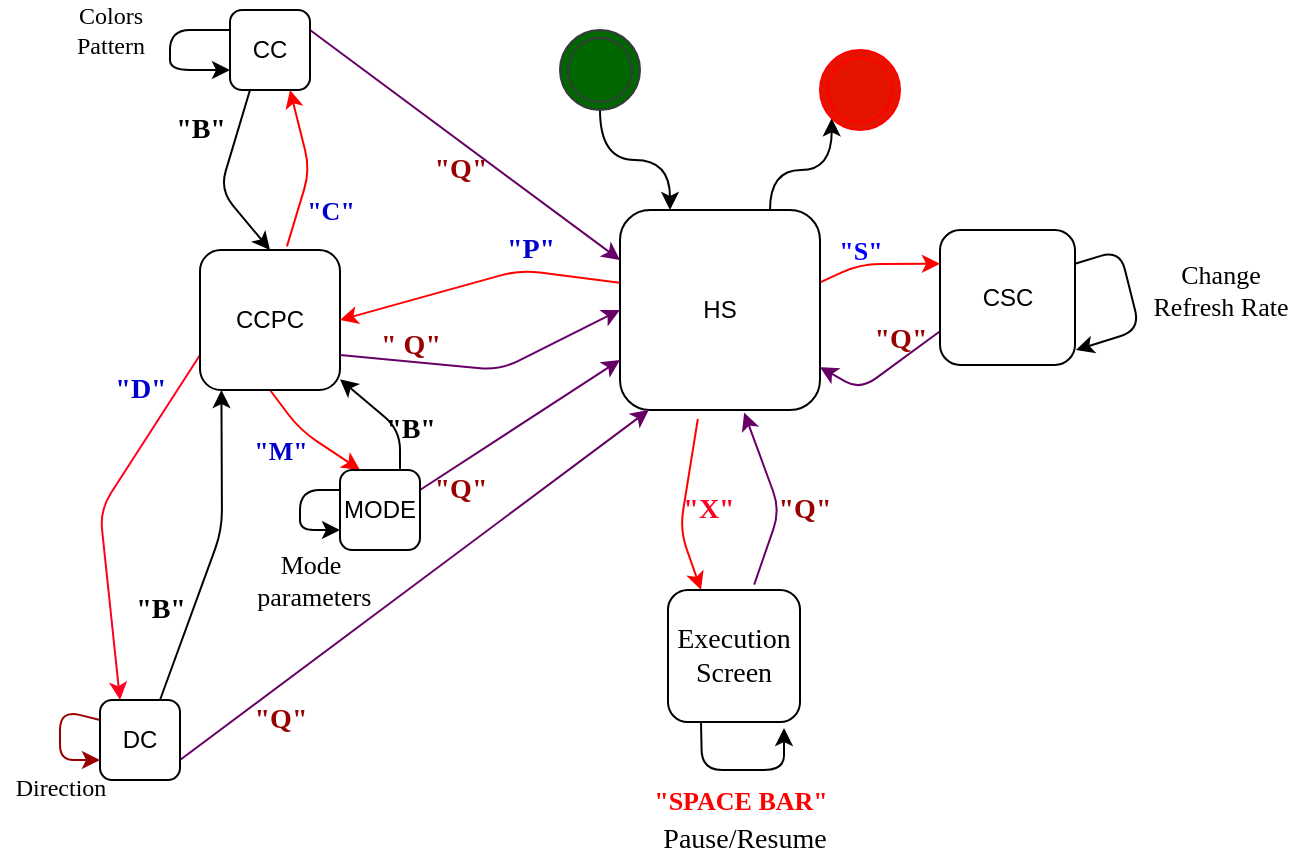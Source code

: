 <mxfile version="14.1.6" type="github" pages="4">
  <diagram id="KMENqYFub2aKkqoj55aV" name="Page-1">
    <mxGraphModel dx="1248" dy="717" grid="1" gridSize="10" guides="1" tooltips="1" connect="1" arrows="1" fold="1" page="1" pageScale="1" pageWidth="827" pageHeight="1169" math="0" shadow="0">
      <root>
        <mxCell id="0" />
        <mxCell id="1" parent="0" />
        <mxCell id="udsd9_pY-eEv8tuGQc4j-26" style="edgeStyle=none;rounded=1;orthogonalLoop=1;jettySize=auto;html=1;entryX=0;entryY=0.25;entryDx=0;entryDy=0;strokeColor=#FF0000;" parent="1" target="udsd9_pY-eEv8tuGQc4j-3" edge="1">
          <mxGeometry relative="1" as="geometry">
            <mxPoint x="460" y="320" as="sourcePoint" />
            <Array as="points">
              <mxPoint x="510" y="297" />
            </Array>
          </mxGeometry>
        </mxCell>
        <mxCell id="udsd9_pY-eEv8tuGQc4j-34" style="edgeStyle=none;rounded=1;orthogonalLoop=1;jettySize=auto;html=1;entryX=0.25;entryY=0;entryDx=0;entryDy=0;fillColor=#e51400;exitX=0.389;exitY=1.045;exitDx=0;exitDy=0;exitPerimeter=0;strokeColor=#FF0000;" parent="1" target="udsd9_pY-eEv8tuGQc4j-5" edge="1" source="udsd9_pY-eEv8tuGQc4j-2">
          <mxGeometry relative="1" as="geometry">
            <mxPoint x="413" y="371" as="sourcePoint" />
            <Array as="points">
              <mxPoint x="420" y="430" />
            </Array>
          </mxGeometry>
        </mxCell>
        <mxCell id="udsd9_pY-eEv8tuGQc4j-35" style="edgeStyle=none;rounded=1;orthogonalLoop=1;jettySize=auto;html=1;exitX=0.653;exitY=-0.041;exitDx=0;exitDy=0;entryX=0.621;entryY=1.013;entryDx=0;entryDy=0;entryPerimeter=0;fillColor=#e51400;exitPerimeter=0;strokeColor=#660066;" parent="1" source="udsd9_pY-eEv8tuGQc4j-5" target="udsd9_pY-eEv8tuGQc4j-2" edge="1">
          <mxGeometry relative="1" as="geometry">
            <Array as="points">
              <mxPoint x="470" y="420" />
            </Array>
          </mxGeometry>
        </mxCell>
        <mxCell id="udsd9_pY-eEv8tuGQc4j-2" value="HS" style="whiteSpace=wrap;html=1;aspect=fixed;rounded=1;" parent="1" vertex="1">
          <mxGeometry x="390" y="270" width="100" height="100" as="geometry" />
        </mxCell>
        <mxCell id="udsd9_pY-eEv8tuGQc4j-27" style="edgeStyle=none;rounded=1;orthogonalLoop=1;jettySize=auto;html=1;exitX=0;exitY=0.75;exitDx=0;exitDy=0;strokeColor=#660066;" parent="1" source="udsd9_pY-eEv8tuGQc4j-3" target="udsd9_pY-eEv8tuGQc4j-2" edge="1">
          <mxGeometry relative="1" as="geometry">
            <Array as="points">
              <mxPoint x="510" y="360" />
            </Array>
          </mxGeometry>
        </mxCell>
        <mxCell id="jzjaGbgt3XxLTUYfQYjC-26" style="edgeStyle=none;rounded=1;orthogonalLoop=1;jettySize=auto;html=1;strokeColor=#000000;exitX=1;exitY=0.25;exitDx=0;exitDy=0;" edge="1" parent="1" source="udsd9_pY-eEv8tuGQc4j-3">
          <mxGeometry relative="1" as="geometry">
            <mxPoint x="618" y="340" as="targetPoint" />
            <mxPoint x="610" y="280" as="sourcePoint" />
            <Array as="points">
              <mxPoint x="640" y="290" />
              <mxPoint x="650" y="330" />
            </Array>
          </mxGeometry>
        </mxCell>
        <mxCell id="udsd9_pY-eEv8tuGQc4j-3" value="CSC" style="whiteSpace=wrap;html=1;aspect=fixed;rounded=1;" parent="1" vertex="1">
          <mxGeometry x="550" y="280" width="67.5" height="67.5" as="geometry" />
        </mxCell>
        <mxCell id="udsd9_pY-eEv8tuGQc4j-16" style="edgeStyle=none;rounded=1;orthogonalLoop=1;jettySize=auto;html=1;entryX=0.75;entryY=1;entryDx=0;entryDy=0;strokeColor=#FF0000;exitX=0.621;exitY=-0.026;exitDx=0;exitDy=0;exitPerimeter=0;" parent="1" source="udsd9_pY-eEv8tuGQc4j-4" target="udsd9_pY-eEv8tuGQc4j-6" edge="1">
          <mxGeometry relative="1" as="geometry">
            <Array as="points">
              <mxPoint x="235" y="250" />
            </Array>
            <mxPoint x="225" y="280" as="sourcePoint" />
          </mxGeometry>
        </mxCell>
        <mxCell id="udsd9_pY-eEv8tuGQc4j-20" style="edgeStyle=none;rounded=1;orthogonalLoop=1;jettySize=auto;html=1;exitX=0.5;exitY=1;exitDx=0;exitDy=0;entryX=0.25;entryY=0;entryDx=0;entryDy=0;strokeColor=#FF0000;" parent="1" source="udsd9_pY-eEv8tuGQc4j-4" target="udsd9_pY-eEv8tuGQc4j-7" edge="1">
          <mxGeometry relative="1" as="geometry">
            <Array as="points">
              <mxPoint x="230" y="380" />
            </Array>
          </mxGeometry>
        </mxCell>
        <mxCell id="jzjaGbgt3XxLTUYfQYjC-6" style="rounded=1;orthogonalLoop=1;jettySize=auto;html=1;exitX=0;exitY=0.75;exitDx=0;exitDy=0;entryX=0.25;entryY=0;entryDx=0;entryDy=0;strokeColor=#FF0022;" edge="1" parent="1" source="udsd9_pY-eEv8tuGQc4j-4" target="9V0BY9GNrlOSa9ccWIrF-1">
          <mxGeometry relative="1" as="geometry">
            <Array as="points">
              <mxPoint x="130" y="420" />
            </Array>
          </mxGeometry>
        </mxCell>
        <mxCell id="udsd9_pY-eEv8tuGQc4j-4" value="CCPC" style="whiteSpace=wrap;html=1;aspect=fixed;rounded=1;" parent="1" vertex="1">
          <mxGeometry x="180" y="290" width="70" height="70" as="geometry" />
        </mxCell>
        <mxCell id="jzjaGbgt3XxLTUYfQYjC-27" style="edgeStyle=none;rounded=1;orthogonalLoop=1;jettySize=auto;html=1;exitX=0.25;exitY=1;exitDx=0;exitDy=0;strokeColor=#000000;" edge="1" parent="1" source="udsd9_pY-eEv8tuGQc4j-5">
          <mxGeometry relative="1" as="geometry">
            <mxPoint x="472" y="529" as="targetPoint" />
            <Array as="points">
              <mxPoint x="431" y="550" />
              <mxPoint x="472" y="550" />
            </Array>
          </mxGeometry>
        </mxCell>
        <mxCell id="udsd9_pY-eEv8tuGQc4j-5" value="&lt;font face=&quot;Times New Roman&quot; style=&quot;font-size: 14px&quot;&gt;Execution Screen&lt;/font&gt;" style="whiteSpace=wrap;html=1;aspect=fixed;rounded=1;" parent="1" vertex="1">
          <mxGeometry x="414" y="460" width="66" height="66" as="geometry" />
        </mxCell>
        <mxCell id="udsd9_pY-eEv8tuGQc4j-17" style="edgeStyle=none;rounded=1;orthogonalLoop=1;jettySize=auto;html=1;exitX=0.25;exitY=1;exitDx=0;exitDy=0;entryX=0.5;entryY=0;entryDx=0;entryDy=0;" parent="1" source="udsd9_pY-eEv8tuGQc4j-6" target="udsd9_pY-eEv8tuGQc4j-4" edge="1">
          <mxGeometry relative="1" as="geometry">
            <Array as="points">
              <mxPoint x="190" y="260" />
            </Array>
          </mxGeometry>
        </mxCell>
        <mxCell id="udsd9_pY-eEv8tuGQc4j-18" style="edgeStyle=none;rounded=1;orthogonalLoop=1;jettySize=auto;html=1;exitX=1;exitY=0.25;exitDx=0;exitDy=0;entryX=0;entryY=0.25;entryDx=0;entryDy=0;fillColor=#e51400;strokeColor=#660066;" parent="1" source="udsd9_pY-eEv8tuGQc4j-6" target="udsd9_pY-eEv8tuGQc4j-2" edge="1">
          <mxGeometry relative="1" as="geometry" />
        </mxCell>
        <mxCell id="udsd9_pY-eEv8tuGQc4j-6" value="CC" style="whiteSpace=wrap;html=1;aspect=fixed;rounded=1;" parent="1" vertex="1">
          <mxGeometry x="195" y="170" width="40" height="40" as="geometry" />
        </mxCell>
        <mxCell id="udsd9_pY-eEv8tuGQc4j-21" style="edgeStyle=none;rounded=1;orthogonalLoop=1;jettySize=auto;html=1;exitX=0.75;exitY=0;exitDx=0;exitDy=0;" parent="1" source="udsd9_pY-eEv8tuGQc4j-7" target="udsd9_pY-eEv8tuGQc4j-4" edge="1">
          <mxGeometry relative="1" as="geometry">
            <Array as="points">
              <mxPoint x="280" y="380" />
            </Array>
          </mxGeometry>
        </mxCell>
        <mxCell id="udsd9_pY-eEv8tuGQc4j-24" style="edgeStyle=none;rounded=1;orthogonalLoop=1;jettySize=auto;html=1;exitX=1;exitY=0.25;exitDx=0;exitDy=0;entryX=0;entryY=0.75;entryDx=0;entryDy=0;fillColor=#e51400;strokeColor=#660066;" parent="1" source="udsd9_pY-eEv8tuGQc4j-7" target="udsd9_pY-eEv8tuGQc4j-2" edge="1">
          <mxGeometry relative="1" as="geometry" />
        </mxCell>
        <mxCell id="udsd9_pY-eEv8tuGQc4j-38" style="edgeStyle=none;rounded=1;orthogonalLoop=1;jettySize=auto;html=1;exitX=0;exitY=0.25;exitDx=0;exitDy=0;entryX=0;entryY=0.75;entryDx=0;entryDy=0;" parent="1" source="udsd9_pY-eEv8tuGQc4j-7" target="udsd9_pY-eEv8tuGQc4j-7" edge="1">
          <mxGeometry relative="1" as="geometry">
            <mxPoint x="130" y="460" as="targetPoint" />
            <Array as="points">
              <mxPoint x="230" y="410" />
              <mxPoint x="230" y="430" />
            </Array>
          </mxGeometry>
        </mxCell>
        <mxCell id="udsd9_pY-eEv8tuGQc4j-7" value="MODE" style="whiteSpace=wrap;html=1;aspect=fixed;rounded=1;" parent="1" vertex="1">
          <mxGeometry x="250" y="400" width="40" height="40" as="geometry" />
        </mxCell>
        <mxCell id="udsd9_pY-eEv8tuGQc4j-13" value="" style="endArrow=classic;html=1;exitX=-0.002;exitY=0.364;exitDx=0;exitDy=0;entryX=1;entryY=0.5;entryDx=0;entryDy=0;exitPerimeter=0;strokeColor=#FF0000;" parent="1" source="udsd9_pY-eEv8tuGQc4j-2" target="udsd9_pY-eEv8tuGQc4j-4" edge="1">
          <mxGeometry width="50" height="50" relative="1" as="geometry">
            <mxPoint x="440" y="340" as="sourcePoint" />
            <mxPoint x="390" y="390" as="targetPoint" />
            <Array as="points">
              <mxPoint x="340" y="300" />
            </Array>
          </mxGeometry>
        </mxCell>
        <mxCell id="udsd9_pY-eEv8tuGQc4j-14" style="rounded=1;orthogonalLoop=1;jettySize=auto;html=1;elbow=vertical;exitX=1;exitY=0.75;exitDx=0;exitDy=0;strokeColor=#660066;entryX=0;entryY=0.5;entryDx=0;entryDy=0;" parent="1" source="udsd9_pY-eEv8tuGQc4j-4" edge="1" target="udsd9_pY-eEv8tuGQc4j-2">
          <mxGeometry relative="1" as="geometry">
            <mxPoint x="280" y="335" as="sourcePoint" />
            <mxPoint x="388" y="340" as="targetPoint" />
            <Array as="points">
              <mxPoint x="330" y="350" />
            </Array>
          </mxGeometry>
        </mxCell>
        <mxCell id="udsd9_pY-eEv8tuGQc4j-39" style="edgeStyle=none;rounded=1;orthogonalLoop=1;jettySize=auto;html=1;exitX=0;exitY=0.25;exitDx=0;exitDy=0;entryX=0;entryY=0.75;entryDx=0;entryDy=0;" parent="1" edge="1">
          <mxGeometry relative="1" as="geometry">
            <mxPoint x="195" y="200" as="targetPoint" />
            <mxPoint x="195" y="180" as="sourcePoint" />
            <Array as="points">
              <mxPoint x="165" y="180" />
              <mxPoint x="165" y="200" />
            </Array>
          </mxGeometry>
        </mxCell>
        <mxCell id="udsd9_pY-eEv8tuGQc4j-45" value="&lt;font color=&quot;#ff0022&quot; face=&quot;Times New Roman&quot; size=&quot;1&quot;&gt;&lt;b style=&quot;font-size: 14px&quot;&gt;&quot;X&quot;&lt;/b&gt;&lt;/font&gt;" style="text;html=1;align=center;verticalAlign=middle;resizable=0;points=[];autosize=1;" parent="1" vertex="1">
          <mxGeometry x="414" y="410" width="40" height="20" as="geometry" />
        </mxCell>
        <mxCell id="udsd9_pY-eEv8tuGQc4j-46" value="&lt;font face=&quot;Times New Roman&quot; size=&quot;1&quot; color=&quot;#990000&quot;&gt;&lt;b style=&quot;font-size: 14px&quot;&gt;&quot;Q&quot;&lt;/b&gt;&lt;/font&gt;" style="text;html=1;align=center;verticalAlign=middle;resizable=0;points=[];autosize=1;" parent="1" vertex="1">
          <mxGeometry x="461.75" y="410" width="40" height="20" as="geometry" />
        </mxCell>
        <mxCell id="udsd9_pY-eEv8tuGQc4j-47" value="&lt;font face=&quot;Times New Roman&quot; style=&quot;font-size: 13px&quot; color=&quot;#ff0000&quot;&gt;&lt;b&gt;&quot;SPACE BAR&quot;&lt;/b&gt;&lt;/font&gt;" style="text;html=1;align=center;verticalAlign=middle;resizable=0;points=[];autosize=1;" parent="1" vertex="1">
          <mxGeometry x="400" y="555" width="100" height="20" as="geometry" />
        </mxCell>
        <mxCell id="udsd9_pY-eEv8tuGQc4j-48" value="&lt;font face=&quot;Times New Roman&quot; size=&quot;1&quot;&gt;&lt;b style=&quot;font-size: 14px&quot;&gt;&quot;B&quot;&lt;/b&gt;&lt;/font&gt;" style="text;html=1;align=center;verticalAlign=middle;resizable=0;points=[];autosize=1;" parent="1" vertex="1">
          <mxGeometry x="160" y="220" width="40" height="20" as="geometry" />
        </mxCell>
        <mxCell id="udsd9_pY-eEv8tuGQc4j-49" value="&lt;font face=&quot;Times New Roman&quot; size=&quot;1&quot;&gt;&lt;b style=&quot;font-size: 14px&quot;&gt;&quot;B&quot;&lt;/b&gt;&lt;/font&gt;" style="text;html=1;align=center;verticalAlign=middle;resizable=0;points=[];autosize=1;" parent="1" vertex="1">
          <mxGeometry x="265" y="370" width="40" height="20" as="geometry" />
        </mxCell>
        <mxCell id="udsd9_pY-eEv8tuGQc4j-53" value="&lt;font face=&quot;Times New Roman&quot; size=&quot;1&quot; color=&quot;#0000cc&quot;&gt;&lt;b style=&quot;font-size: 14px&quot;&gt;&quot;P&quot;&lt;/b&gt;&lt;/font&gt;" style="text;html=1;align=center;verticalAlign=middle;resizable=0;points=[];autosize=1;" parent="1" vertex="1">
          <mxGeometry x="325" y="280" width="40" height="20" as="geometry" />
        </mxCell>
        <mxCell id="udsd9_pY-eEv8tuGQc4j-54" value="&lt;font face=&quot;Times New Roman&quot; size=&quot;1&quot; color=&quot;#990000&quot;&gt;&lt;b style=&quot;font-size: 14px&quot;&gt;&quot; Q&quot;&lt;/b&gt;&lt;/font&gt;" style="text;html=1;align=center;verticalAlign=middle;resizable=0;points=[];autosize=1;" parent="1" vertex="1">
          <mxGeometry x="260" y="327.5" width="50" height="20" as="geometry" />
        </mxCell>
        <mxCell id="udsd9_pY-eEv8tuGQc4j-55" value="&lt;font style=&quot;font-size: 14px&quot; face=&quot;Times New Roman&quot; color=&quot;#990000&quot;&gt;&lt;b&gt;&quot;Q&quot;&lt;/b&gt;&lt;/font&gt;" style="text;html=1;align=center;verticalAlign=middle;resizable=0;points=[];autosize=1;" parent="1" vertex="1">
          <mxGeometry x="290" y="240" width="40" height="20" as="geometry" />
        </mxCell>
        <mxCell id="udsd9_pY-eEv8tuGQc4j-57" value="&lt;font style=&quot;font-size: 14px&quot; face=&quot;Times New Roman&quot; color=&quot;#990000&quot;&gt;&lt;b&gt;&quot;Q&quot;&lt;/b&gt;&lt;/font&gt;" style="text;html=1;align=center;verticalAlign=middle;resizable=0;points=[];autosize=1;" parent="1" vertex="1">
          <mxGeometry x="290" y="400" width="40" height="20" as="geometry" />
        </mxCell>
        <mxCell id="udsd9_pY-eEv8tuGQc4j-61" value="&lt;font face=&quot;Times New Roman&quot; style=&quot;font-size: 13px&quot;&gt;Change &lt;br&gt;Refresh Rate&lt;/font&gt;" style="text;html=1;align=center;verticalAlign=middle;resizable=0;points=[];autosize=1;" parent="1" vertex="1">
          <mxGeometry x="650" y="295" width="80" height="30" as="geometry" />
        </mxCell>
        <mxCell id="udsd9_pY-eEv8tuGQc4j-63" value="&lt;font face=&quot;Times New Roman&quot;&gt;Colors&lt;br&gt;Pattern&lt;br&gt;&lt;/font&gt;" style="text;html=1;align=center;verticalAlign=middle;resizable=0;points=[];autosize=1;" parent="1" vertex="1">
          <mxGeometry x="110" y="165" width="50" height="30" as="geometry" />
        </mxCell>
        <mxCell id="udsd9_pY-eEv8tuGQc4j-64" value="&lt;font style=&quot;font-size: 13px&quot; face=&quot;Times New Roman&quot;&gt;Mode&lt;br&gt;&amp;nbsp;parameters&lt;/font&gt;" style="text;html=1;align=center;verticalAlign=middle;resizable=0;points=[];autosize=1;" parent="1" vertex="1">
          <mxGeometry x="195" y="440" width="80" height="30" as="geometry" />
        </mxCell>
        <mxCell id="udsd9_pY-eEv8tuGQc4j-68" style="edgeStyle=orthogonalEdgeStyle;rounded=1;orthogonalLoop=1;jettySize=auto;html=1;exitX=0.5;exitY=1;exitDx=0;exitDy=0;entryX=0.25;entryY=0;entryDx=0;entryDy=0;strokeColor=#000000;curved=1;" parent="1" source="udsd9_pY-eEv8tuGQc4j-66" target="udsd9_pY-eEv8tuGQc4j-2" edge="1">
          <mxGeometry relative="1" as="geometry" />
        </mxCell>
        <mxCell id="udsd9_pY-eEv8tuGQc4j-66" value="" style="ellipse;shape=doubleEllipse;whiteSpace=wrap;html=1;aspect=fixed;rounded=1;strokeColor=#36393d;fillColor=#006600;" parent="1" vertex="1">
          <mxGeometry x="360" y="180" width="40" height="40" as="geometry" />
        </mxCell>
        <mxCell id="udsd9_pY-eEv8tuGQc4j-69" style="edgeStyle=orthogonalEdgeStyle;curved=1;rounded=1;orthogonalLoop=1;jettySize=auto;html=1;exitX=0.75;exitY=0;exitDx=0;exitDy=0;entryX=0;entryY=1;entryDx=0;entryDy=0;strokeColor=#000000;" parent="1" source="udsd9_pY-eEv8tuGQc4j-2" target="udsd9_pY-eEv8tuGQc4j-67" edge="1">
          <mxGeometry relative="1" as="geometry" />
        </mxCell>
        <mxCell id="udsd9_pY-eEv8tuGQc4j-67" value="" style="ellipse;shape=doubleEllipse;whiteSpace=wrap;html=1;aspect=fixed;rounded=1;fillColor=#e51400;fontColor=#ffffff;strokeColor=#FF0000;" parent="1" vertex="1">
          <mxGeometry x="490" y="190" width="40" height="40" as="geometry" />
        </mxCell>
        <mxCell id="udsd9_pY-eEv8tuGQc4j-70" value="&lt;b&gt;&lt;font face=&quot;Times New Roman&quot; style=&quot;font-size: 13px&quot; color=&quot;#0000ff&quot;&gt;&quot;S&quot;&lt;/font&gt;&lt;/b&gt;" style="text;html=1;align=center;verticalAlign=middle;resizable=0;points=[];autosize=1;" parent="1" vertex="1">
          <mxGeometry x="490" y="280" width="40" height="20" as="geometry" />
        </mxCell>
        <mxCell id="udsd9_pY-eEv8tuGQc4j-71" value="&lt;font face=&quot;Times New Roman&quot; size=&quot;1&quot; color=&quot;#990000&quot;&gt;&lt;b style=&quot;font-size: 14px&quot;&gt;&quot;Q&quot;&lt;/b&gt;&lt;/font&gt;" style="text;html=1;align=center;verticalAlign=middle;resizable=0;points=[];autosize=1;" parent="1" vertex="1">
          <mxGeometry x="510" y="325" width="40" height="20" as="geometry" />
        </mxCell>
        <mxCell id="udsd9_pY-eEv8tuGQc4j-76" value="&lt;b&gt;&lt;font face=&quot;Times New Roman&quot; style=&quot;font-size: 13px&quot; color=&quot;#0000cc&quot;&gt;&quot;C&quot;&lt;/font&gt;&lt;/b&gt;" style="text;html=1;align=center;verticalAlign=middle;resizable=0;points=[];autosize=1;" parent="1" vertex="1">
          <mxGeometry x="225" y="260" width="40" height="20" as="geometry" />
        </mxCell>
        <mxCell id="udsd9_pY-eEv8tuGQc4j-77" value="&lt;b&gt;&lt;font face=&quot;Times New Roman&quot; style=&quot;font-size: 13px&quot; color=&quot;#0000cc&quot;&gt;&quot;M&quot;&lt;/font&gt;&lt;/b&gt;" style="text;html=1;align=center;verticalAlign=middle;resizable=0;points=[];autosize=1;" parent="1" vertex="1">
          <mxGeometry x="200" y="380" width="40" height="20" as="geometry" />
        </mxCell>
        <mxCell id="jzjaGbgt3XxLTUYfQYjC-18" style="edgeStyle=none;rounded=1;orthogonalLoop=1;jettySize=auto;html=1;strokeColor=#000000;" edge="1" parent="1" source="udsd9_pY-eEv8tuGQc4j-79" target="udsd9_pY-eEv8tuGQc4j-47">
          <mxGeometry relative="1" as="geometry" />
        </mxCell>
        <mxCell id="udsd9_pY-eEv8tuGQc4j-79" value="&lt;font face=&quot;Times New Roman&quot; style=&quot;font-size: 14px&quot;&gt;Pause/Resume&lt;/font&gt;" style="text;html=1;align=center;verticalAlign=middle;resizable=0;points=[];autosize=1;" parent="1" vertex="1">
          <mxGeometry x="401.75" y="575" width="100" height="20" as="geometry" />
        </mxCell>
        <mxCell id="jzjaGbgt3XxLTUYfQYjC-7" style="edgeStyle=none;rounded=1;orthogonalLoop=1;jettySize=auto;html=1;exitX=0.75;exitY=0;exitDx=0;exitDy=0;entryX=0.153;entryY=1;entryDx=0;entryDy=0;entryPerimeter=0;" edge="1" parent="1" source="9V0BY9GNrlOSa9ccWIrF-1" target="udsd9_pY-eEv8tuGQc4j-4">
          <mxGeometry relative="1" as="geometry">
            <Array as="points">
              <mxPoint x="191" y="430" />
            </Array>
          </mxGeometry>
        </mxCell>
        <mxCell id="jzjaGbgt3XxLTUYfQYjC-9" style="edgeStyle=none;rounded=1;orthogonalLoop=1;jettySize=auto;html=1;exitX=0;exitY=0.25;exitDx=0;exitDy=0;strokeColor=#990000;entryX=0;entryY=0.75;entryDx=0;entryDy=0;" edge="1" parent="1" source="9V0BY9GNrlOSa9ccWIrF-1" target="9V0BY9GNrlOSa9ccWIrF-1">
          <mxGeometry relative="1" as="geometry">
            <mxPoint x="30" y="360" as="targetPoint" />
            <Array as="points">
              <mxPoint x="110" y="520" />
              <mxPoint x="110" y="545" />
            </Array>
          </mxGeometry>
        </mxCell>
        <mxCell id="jzjaGbgt3XxLTUYfQYjC-22" style="edgeStyle=none;rounded=1;orthogonalLoop=1;jettySize=auto;html=1;exitX=1;exitY=0.75;exitDx=0;exitDy=0;entryX=0.144;entryY=1;entryDx=0;entryDy=0;entryPerimeter=0;strokeColor=#660066;" edge="1" parent="1" source="9V0BY9GNrlOSa9ccWIrF-1" target="udsd9_pY-eEv8tuGQc4j-2">
          <mxGeometry relative="1" as="geometry" />
        </mxCell>
        <mxCell id="9V0BY9GNrlOSa9ccWIrF-1" value="DC" style="whiteSpace=wrap;html=1;aspect=fixed;rounded=1;" vertex="1" parent="1">
          <mxGeometry x="130" y="515" width="40" height="40" as="geometry" />
        </mxCell>
        <mxCell id="jzjaGbgt3XxLTUYfQYjC-12" value="&lt;font face=&quot;Times New Roman&quot; size=&quot;1&quot; color=&quot;#0000cc&quot;&gt;&lt;b style=&quot;font-size: 14px&quot;&gt;&quot;D&quot;&lt;/b&gt;&lt;/font&gt;" style="text;html=1;align=center;verticalAlign=middle;resizable=0;points=[];autosize=1;" vertex="1" parent="1">
          <mxGeometry x="130" y="350" width="40" height="20" as="geometry" />
        </mxCell>
        <mxCell id="jzjaGbgt3XxLTUYfQYjC-14" value="&lt;font face=&quot;Times New Roman&quot; size=&quot;1&quot;&gt;&lt;b style=&quot;font-size: 14px&quot;&gt;&quot;B&quot;&lt;/b&gt;&lt;/font&gt;" style="text;html=1;align=center;verticalAlign=middle;resizable=0;points=[];autosize=1;" vertex="1" parent="1">
          <mxGeometry x="140" y="460" width="40" height="20" as="geometry" />
        </mxCell>
        <mxCell id="jzjaGbgt3XxLTUYfQYjC-16" value="&lt;font face=&quot;Times New Roman&quot;&gt;Direction&lt;/font&gt;" style="text;html=1;align=center;verticalAlign=middle;resizable=0;points=[];autosize=1;" vertex="1" parent="1">
          <mxGeometry x="80" y="549" width="60" height="20" as="geometry" />
        </mxCell>
        <mxCell id="jzjaGbgt3XxLTUYfQYjC-24" value="&lt;font style=&quot;font-size: 14px&quot; face=&quot;Times New Roman&quot; color=&quot;#990000&quot;&gt;&lt;b&gt;&quot;Q&quot;&lt;/b&gt;&lt;/font&gt;" style="text;html=1;align=center;verticalAlign=middle;resizable=0;points=[];autosize=1;" vertex="1" parent="1">
          <mxGeometry x="200" y="515" width="40" height="20" as="geometry" />
        </mxCell>
      </root>
    </mxGraphModel>
  </diagram>
  <diagram id="WGxKFKc59wXXaIES8T1c" name="Page-2">
    <mxGraphModel dx="1248" dy="717" grid="1" gridSize="10" guides="1" tooltips="1" connect="1" arrows="1" fold="1" page="1" pageScale="1" pageWidth="827" pageHeight="1169" math="0" shadow="0">
      <root>
        <mxCell id="8pjRHUa_SHSxxoDWagVZ-0" />
        <mxCell id="8pjRHUa_SHSxxoDWagVZ-1" parent="8pjRHUa_SHSxxoDWagVZ-0" />
        <mxCell id="8pjRHUa_SHSxxoDWagVZ-4" style="edgeStyle=orthogonalEdgeStyle;curved=1;rounded=1;orthogonalLoop=1;jettySize=auto;html=1;exitX=0.5;exitY=1;exitDx=0;exitDy=0;strokeColor=#000000;" parent="8pjRHUa_SHSxxoDWagVZ-1" source="8pjRHUa_SHSxxoDWagVZ-2" target="8pjRHUa_SHSxxoDWagVZ-3" edge="1">
          <mxGeometry relative="1" as="geometry" />
        </mxCell>
        <mxCell id="8pjRHUa_SHSxxoDWagVZ-2" value="&lt;b&gt;&lt;font face=&quot;Times New Roman&quot; style=&quot;font-size: 14px&quot;&gt;START&lt;/font&gt;&lt;/b&gt;" style="ellipse;whiteSpace=wrap;html=1;rounded=1;" parent="8pjRHUa_SHSxxoDWagVZ-1" vertex="1">
          <mxGeometry x="320" y="80" width="120" height="50" as="geometry" />
        </mxCell>
        <mxCell id="8pjRHUa_SHSxxoDWagVZ-6" style="edgeStyle=orthogonalEdgeStyle;curved=1;rounded=1;orthogonalLoop=1;jettySize=auto;html=1;exitX=0.5;exitY=1;exitDx=0;exitDy=0;entryX=0.5;entryY=0;entryDx=0;entryDy=0;strokeColor=#000000;" parent="8pjRHUa_SHSxxoDWagVZ-1" source="8pjRHUa_SHSxxoDWagVZ-3" target="8pjRHUa_SHSxxoDWagVZ-5" edge="1">
          <mxGeometry relative="1" as="geometry" />
        </mxCell>
        <mxCell id="8pjRHUa_SHSxxoDWagVZ-3" value="&lt;font face=&quot;Times New Roman&quot; style=&quot;font-size: 14px&quot;&gt;CHECK MASTER/SLAVE CONFIGURATION JUMPER&lt;/font&gt;" style="rounded=1;whiteSpace=wrap;html=1;" parent="8pjRHUa_SHSxxoDWagVZ-1" vertex="1">
          <mxGeometry x="320" y="170" width="120" height="70" as="geometry" />
        </mxCell>
        <mxCell id="8pjRHUa_SHSxxoDWagVZ-9" style="edgeStyle=orthogonalEdgeStyle;curved=1;rounded=1;orthogonalLoop=1;jettySize=auto;html=1;exitX=0.5;exitY=1;exitDx=0;exitDy=0;strokeColor=#000000;" parent="8pjRHUa_SHSxxoDWagVZ-1" source="8pjRHUa_SHSxxoDWagVZ-5" target="8pjRHUa_SHSxxoDWagVZ-7" edge="1">
          <mxGeometry relative="1" as="geometry" />
        </mxCell>
        <mxCell id="8pjRHUa_SHSxxoDWagVZ-10" style="edgeStyle=orthogonalEdgeStyle;rounded=1;orthogonalLoop=1;jettySize=auto;html=1;exitX=1;exitY=0.5;exitDx=0;exitDy=0;entryX=0.589;entryY=0.03;entryDx=0;entryDy=0;entryPerimeter=0;strokeColor=#000000;" parent="8pjRHUa_SHSxxoDWagVZ-1" source="8pjRHUa_SHSxxoDWagVZ-5" target="8pjRHUa_SHSxxoDWagVZ-8" edge="1">
          <mxGeometry relative="1" as="geometry" />
        </mxCell>
        <mxCell id="8pjRHUa_SHSxxoDWagVZ-5" value="IF JUMPER CONFIGURED" style="rhombus;whiteSpace=wrap;html=1;rounded=0;" parent="8pjRHUa_SHSxxoDWagVZ-1" vertex="1">
          <mxGeometry x="325" y="270" width="110" height="100" as="geometry" />
        </mxCell>
        <mxCell id="8pjRHUa_SHSxxoDWagVZ-7" value="START AS SLAVE" style="rounded=1;whiteSpace=wrap;html=1;" parent="8pjRHUa_SHSxxoDWagVZ-1" vertex="1">
          <mxGeometry x="320" y="420" width="120" height="60" as="geometry" />
        </mxCell>
        <mxCell id="8pjRHUa_SHSxxoDWagVZ-8" value="START AS MASTER" style="rounded=1;whiteSpace=wrap;html=1;" parent="8pjRHUa_SHSxxoDWagVZ-1" vertex="1">
          <mxGeometry x="520" y="420" width="120" height="60" as="geometry" />
        </mxCell>
      </root>
    </mxGraphModel>
  </diagram>
  <diagram id="YCOpnGT8ZExyeJ_AMXMT" name="Page-3">
    <mxGraphModel dx="1248" dy="717" grid="1" gridSize="10" guides="1" tooltips="1" connect="1" arrows="1" fold="1" page="1" pageScale="1" pageWidth="827" pageHeight="1169" math="0" shadow="0">
      <root>
        <mxCell id="RTwTuETlYh8GGEDQ_mnh-0" />
        <mxCell id="RTwTuETlYh8GGEDQ_mnh-1" parent="RTwTuETlYh8GGEDQ_mnh-0" />
        <mxCell id="RTwTuETlYh8GGEDQ_mnh-4" style="edgeStyle=orthogonalEdgeStyle;rounded=1;orthogonalLoop=1;jettySize=auto;html=1;exitX=0.5;exitY=1;exitDx=0;exitDy=0;entryX=0.5;entryY=0;entryDx=0;entryDy=0;strokeColor=#000000;" parent="RTwTuETlYh8GGEDQ_mnh-1" source="RTwTuETlYh8GGEDQ_mnh-2" target="RTwTuETlYh8GGEDQ_mnh-3" edge="1">
          <mxGeometry relative="1" as="geometry" />
        </mxCell>
        <mxCell id="RTwTuETlYh8GGEDQ_mnh-2" value="&lt;b&gt;&lt;font face=&quot;Times New Roman&quot; style=&quot;font-size: 14px&quot;&gt;START&lt;/font&gt;&lt;/b&gt;&amp;nbsp;as MASTER" style="ellipse;whiteSpace=wrap;html=1;rounded=0;" parent="RTwTuETlYh8GGEDQ_mnh-1" vertex="1">
          <mxGeometry x="330" y="80" width="110" height="50" as="geometry" />
        </mxCell>
        <mxCell id="RTwTuETlYh8GGEDQ_mnh-6" style="edgeStyle=orthogonalEdgeStyle;rounded=1;orthogonalLoop=1;jettySize=auto;html=1;exitX=0.5;exitY=1;exitDx=0;exitDy=0;entryX=0.5;entryY=0;entryDx=0;entryDy=0;strokeColor=#000000;" parent="RTwTuETlYh8GGEDQ_mnh-1" source="RTwTuETlYh8GGEDQ_mnh-3" target="RTwTuETlYh8GGEDQ_mnh-5" edge="1">
          <mxGeometry relative="1" as="geometry" />
        </mxCell>
        <mxCell id="RTwTuETlYh8GGEDQ_mnh-3" value="&lt;font face=&quot;Times New Roman&quot; size=&quot;1&quot;&gt;&lt;span style=&quot;font-size: 13px&quot;&gt;INITIALIZE RGB LED&lt;/span&gt;&lt;/font&gt;" style="rounded=1;whiteSpace=wrap;html=1;" parent="RTwTuETlYh8GGEDQ_mnh-1" vertex="1">
          <mxGeometry x="325" y="150" width="120" height="60" as="geometry" />
        </mxCell>
        <mxCell id="RTwTuETlYh8GGEDQ_mnh-8" style="edgeStyle=orthogonalEdgeStyle;rounded=1;orthogonalLoop=1;jettySize=auto;html=1;exitX=0.5;exitY=1;exitDx=0;exitDy=0;strokeColor=#000000;" parent="RTwTuETlYh8GGEDQ_mnh-1" source="RTwTuETlYh8GGEDQ_mnh-5" target="RTwTuETlYh8GGEDQ_mnh-7" edge="1">
          <mxGeometry relative="1" as="geometry" />
        </mxCell>
        <mxCell id="RTwTuETlYh8GGEDQ_mnh-5" value="&lt;font face=&quot;Times New Roman&quot; style=&quot;font-size: 12px&quot;&gt;CONFIGUARTION = DEFAULT CONFIGURATION&lt;/font&gt;" style="rounded=1;whiteSpace=wrap;html=1;" parent="RTwTuETlYh8GGEDQ_mnh-1" vertex="1">
          <mxGeometry x="325" y="230" width="120" height="60" as="geometry" />
        </mxCell>
        <mxCell id="RTwTuETlYh8GGEDQ_mnh-10" style="edgeStyle=orthogonalEdgeStyle;rounded=1;orthogonalLoop=1;jettySize=auto;html=1;exitX=0.5;exitY=1;exitDx=0;exitDy=0;strokeColor=#000000;" parent="RTwTuETlYh8GGEDQ_mnh-1" source="RTwTuETlYh8GGEDQ_mnh-7" target="RTwTuETlYh8GGEDQ_mnh-9" edge="1">
          <mxGeometry relative="1" as="geometry" />
        </mxCell>
        <mxCell id="RTwTuETlYh8GGEDQ_mnh-7" value="&lt;font face=&quot;Times New Roman&quot; style=&quot;font-size: 14px&quot;&gt;Send Configuration&lt;br&gt;&amp;nbsp;to slave&lt;/font&gt;" style="shape=step;perimeter=stepPerimeter;whiteSpace=wrap;html=1;fixedSize=1;rounded=0;" parent="RTwTuETlYh8GGEDQ_mnh-1" vertex="1">
          <mxGeometry x="305" y="310" width="160" height="50" as="geometry" />
        </mxCell>
        <mxCell id="RTwTuETlYh8GGEDQ_mnh-12" style="edgeStyle=orthogonalEdgeStyle;rounded=1;orthogonalLoop=1;jettySize=auto;html=1;exitX=0.5;exitY=1;exitDx=0;exitDy=0;entryX=0.5;entryY=0;entryDx=0;entryDy=0;strokeColor=#000000;" parent="RTwTuETlYh8GGEDQ_mnh-1" source="RTwTuETlYh8GGEDQ_mnh-9" target="RTwTuETlYh8GGEDQ_mnh-11" edge="1">
          <mxGeometry relative="1" as="geometry" />
        </mxCell>
        <mxCell id="RTwTuETlYh8GGEDQ_mnh-9" value="HOMESCREEN" style="rounded=1;whiteSpace=wrap;html=1;" parent="RTwTuETlYh8GGEDQ_mnh-1" vertex="1">
          <mxGeometry x="325" y="390" width="120" height="30" as="geometry" />
        </mxCell>
        <mxCell id="RTwTuETlYh8GGEDQ_mnh-14" style="edgeStyle=orthogonalEdgeStyle;rounded=1;orthogonalLoop=1;jettySize=auto;html=1;exitX=0.5;exitY=1;exitDx=0;exitDy=0;entryX=0.5;entryY=0;entryDx=0;entryDy=0;strokeColor=#000000;" parent="RTwTuETlYh8GGEDQ_mnh-1" source="RTwTuETlYh8GGEDQ_mnh-11" target="RTwTuETlYh8GGEDQ_mnh-13" edge="1">
          <mxGeometry relative="1" as="geometry" />
        </mxCell>
        <mxCell id="RTwTuETlYh8GGEDQ_mnh-24" style="edgeStyle=orthogonalEdgeStyle;rounded=1;orthogonalLoop=1;jettySize=auto;html=1;exitX=1;exitY=0.5;exitDx=0;exitDy=0;entryX=0.5;entryY=0;entryDx=0;entryDy=0;strokeColor=#000000;" parent="RTwTuETlYh8GGEDQ_mnh-1" source="RTwTuETlYh8GGEDQ_mnh-11" target="RTwTuETlYh8GGEDQ_mnh-23" edge="1">
          <mxGeometry relative="1" as="geometry" />
        </mxCell>
        <mxCell id="RTwTuETlYh8GGEDQ_mnh-11" value="&lt;font face=&quot;Times New Roman&quot; style=&quot;font-size: 14px&quot;&gt;Is Change configurations?&lt;/font&gt;" style="rhombus;whiteSpace=wrap;html=1;rounded=0;" parent="RTwTuETlYh8GGEDQ_mnh-1" vertex="1">
          <mxGeometry x="325" y="440" width="120" height="110" as="geometry" />
        </mxCell>
        <mxCell id="RTwTuETlYh8GGEDQ_mnh-20" style="edgeStyle=orthogonalEdgeStyle;rounded=1;orthogonalLoop=1;jettySize=auto;html=1;exitX=0.5;exitY=1;exitDx=0;exitDy=0;strokeColor=#000000;" parent="RTwTuETlYh8GGEDQ_mnh-1" source="RTwTuETlYh8GGEDQ_mnh-13" target="RTwTuETlYh8GGEDQ_mnh-17" edge="1">
          <mxGeometry relative="1" as="geometry" />
        </mxCell>
        <mxCell id="RTwTuETlYh8GGEDQ_mnh-13" value="&lt;font face=&quot;Times New Roman&quot; style=&quot;font-size: 14px&quot;&gt;Change Configuration interface on Console&lt;/font&gt;" style="rounded=1;whiteSpace=wrap;html=1;" parent="RTwTuETlYh8GGEDQ_mnh-1" vertex="1">
          <mxGeometry x="325" y="585" width="120" height="60" as="geometry" />
        </mxCell>
        <mxCell id="RTwTuETlYh8GGEDQ_mnh-22" style="edgeStyle=orthogonalEdgeStyle;rounded=1;orthogonalLoop=1;jettySize=auto;html=1;exitX=0.5;exitY=1;exitDx=0;exitDy=0;strokeColor=#000000;" parent="RTwTuETlYh8GGEDQ_mnh-1" source="RTwTuETlYh8GGEDQ_mnh-15" edge="1">
          <mxGeometry relative="1" as="geometry">
            <mxPoint x="385" y="380" as="targetPoint" />
            <Array as="points">
              <mxPoint x="385" y="830" />
              <mxPoint x="180" y="830" />
              <mxPoint x="180" y="380" />
              <mxPoint x="300" y="380" />
            </Array>
          </mxGeometry>
        </mxCell>
        <mxCell id="RTwTuETlYh8GGEDQ_mnh-15" value="&lt;font face=&quot;Times New Roman&quot; style=&quot;font-size: 14px&quot;&gt;Send NEW &lt;br&gt;Configuration&lt;br&gt;&amp;nbsp;to slave&lt;/font&gt;" style="shape=step;perimeter=stepPerimeter;whiteSpace=wrap;html=1;fixedSize=1;rounded=0;" parent="RTwTuETlYh8GGEDQ_mnh-1" vertex="1">
          <mxGeometry x="305" y="760" width="160" height="50" as="geometry" />
        </mxCell>
        <mxCell id="RTwTuETlYh8GGEDQ_mnh-21" style="edgeStyle=orthogonalEdgeStyle;rounded=1;orthogonalLoop=1;jettySize=auto;html=1;exitX=0.5;exitY=1;exitDx=0;exitDy=0;entryX=0.5;entryY=0;entryDx=0;entryDy=0;strokeColor=#000000;" parent="RTwTuETlYh8GGEDQ_mnh-1" source="RTwTuETlYh8GGEDQ_mnh-17" target="RTwTuETlYh8GGEDQ_mnh-15" edge="1">
          <mxGeometry relative="1" as="geometry" />
        </mxCell>
        <mxCell id="RTwTuETlYh8GGEDQ_mnh-17" value="&lt;font face=&quot;Times New Roman&quot; style=&quot;font-size: 12px&quot;&gt;CONFIGURATION = NEW CONFIGURATION&lt;/font&gt;" style="rounded=1;whiteSpace=wrap;html=1;" parent="RTwTuETlYh8GGEDQ_mnh-1" vertex="1">
          <mxGeometry x="325" y="670" width="120" height="60" as="geometry" />
        </mxCell>
        <mxCell id="RTwTuETlYh8GGEDQ_mnh-27" style="edgeStyle=orthogonalEdgeStyle;rounded=1;orthogonalLoop=1;jettySize=auto;html=1;exitX=0.5;exitY=1;exitDx=0;exitDy=0;strokeColor=#000000;" parent="RTwTuETlYh8GGEDQ_mnh-1" source="RTwTuETlYh8GGEDQ_mnh-23" target="RTwTuETlYh8GGEDQ_mnh-26" edge="1">
          <mxGeometry relative="1" as="geometry" />
        </mxCell>
        <mxCell id="FZhjGkcyBMDNRa77cKUm-0" style="edgeStyle=orthogonalEdgeStyle;rounded=1;orthogonalLoop=1;jettySize=auto;html=1;exitX=1;exitY=0.5;exitDx=0;exitDy=0;strokeColor=#000000;" parent="RTwTuETlYh8GGEDQ_mnh-1" source="RTwTuETlYh8GGEDQ_mnh-23" edge="1">
          <mxGeometry relative="1" as="geometry">
            <mxPoint x="380" y="380" as="targetPoint" />
            <Array as="points">
              <mxPoint x="690" y="560" />
              <mxPoint x="690" y="380" />
            </Array>
          </mxGeometry>
        </mxCell>
        <mxCell id="RTwTuETlYh8GGEDQ_mnh-23" value="&lt;font face=&quot;Times New Roman&quot; style=&quot;font-size: 14px&quot;&gt;Is&lt;br&gt;&amp;nbsp;START?&lt;/font&gt;" style="rhombus;whiteSpace=wrap;html=1;rounded=0;" parent="RTwTuETlYh8GGEDQ_mnh-1" vertex="1">
          <mxGeometry x="590" y="520" width="80" height="80" as="geometry" />
        </mxCell>
        <mxCell id="RTwTuETlYh8GGEDQ_mnh-28" style="edgeStyle=orthogonalEdgeStyle;rounded=1;orthogonalLoop=1;jettySize=auto;html=1;exitX=0.5;exitY=1;exitDx=0;exitDy=0;entryX=0.5;entryY=0;entryDx=0;entryDy=0;strokeColor=#000000;" parent="RTwTuETlYh8GGEDQ_mnh-1" source="RTwTuETlYh8GGEDQ_mnh-26" edge="1">
          <mxGeometry relative="1" as="geometry">
            <mxPoint x="630" y="700" as="targetPoint" />
          </mxGeometry>
        </mxCell>
        <mxCell id="RTwTuETlYh8GGEDQ_mnh-26" value="&lt;font face=&quot;Times New Roman&quot; style=&quot;font-size: 14px&quot;&gt;Send START&lt;br&gt;to SLAVE&amp;nbsp;&lt;/font&gt;" style="shape=step;perimeter=stepPerimeter;whiteSpace=wrap;html=1;fixedSize=1;rounded=0;" parent="RTwTuETlYh8GGEDQ_mnh-1" vertex="1">
          <mxGeometry x="570" y="620" width="120" height="50" as="geometry" />
        </mxCell>
        <mxCell id="RTwTuETlYh8GGEDQ_mnh-37" style="edgeStyle=orthogonalEdgeStyle;rounded=1;orthogonalLoop=1;jettySize=auto;html=1;exitX=0.5;exitY=1;exitDx=0;exitDy=0;strokeColor=#000000;" parent="RTwTuETlYh8GGEDQ_mnh-1" source="RTwTuETlYh8GGEDQ_mnh-31" target="RTwTuETlYh8GGEDQ_mnh-36" edge="1">
          <mxGeometry relative="1" as="geometry" />
        </mxCell>
        <mxCell id="RTwTuETlYh8GGEDQ_mnh-39" style="edgeStyle=orthogonalEdgeStyle;rounded=1;orthogonalLoop=1;jettySize=auto;html=1;exitX=1;exitY=0.5;exitDx=0;exitDy=0;strokeColor=#000000;" parent="RTwTuETlYh8GGEDQ_mnh-1" source="RTwTuETlYh8GGEDQ_mnh-31" target="RTwTuETlYh8GGEDQ_mnh-38" edge="1">
          <mxGeometry relative="1" as="geometry" />
        </mxCell>
        <mxCell id="RTwTuETlYh8GGEDQ_mnh-31" value="&lt;font face=&quot;Times New Roman&quot; style=&quot;font-size: 14px&quot;&gt;Is&lt;br&gt;Step mode &lt;br&gt;AUTO?&lt;/font&gt;" style="rhombus;whiteSpace=wrap;html=1;rounded=0;" parent="RTwTuETlYh8GGEDQ_mnh-1" vertex="1">
          <mxGeometry x="585" y="700" width="90" height="90" as="geometry" />
        </mxCell>
        <mxCell id="RTwTuETlYh8GGEDQ_mnh-43" style="edgeStyle=orthogonalEdgeStyle;rounded=1;orthogonalLoop=1;jettySize=auto;html=1;exitX=0.5;exitY=1;exitDx=0;exitDy=0;entryX=0.5;entryY=0;entryDx=0;entryDy=0;strokeColor=#000000;" parent="RTwTuETlYh8GGEDQ_mnh-1" source="RTwTuETlYh8GGEDQ_mnh-36" target="RTwTuETlYh8GGEDQ_mnh-42" edge="1">
          <mxGeometry relative="1" as="geometry" />
        </mxCell>
        <mxCell id="RTwTuETlYh8GGEDQ_mnh-36" value="&lt;font face=&quot;Times New Roman&quot; style=&quot;font-size: 14px&quot;&gt;Display PATTERN&amp;nbsp;&lt;br&gt;based on configurations&lt;/font&gt;" style="rounded=1;whiteSpace=wrap;html=1;" parent="RTwTuETlYh8GGEDQ_mnh-1" vertex="1">
          <mxGeometry x="480" y="840" width="120" height="60" as="geometry" />
        </mxCell>
        <mxCell id="RTwTuETlYh8GGEDQ_mnh-41" style="edgeStyle=orthogonalEdgeStyle;rounded=1;orthogonalLoop=1;jettySize=auto;html=1;exitX=0.5;exitY=1;exitDx=0;exitDy=0;strokeColor=#000000;" parent="RTwTuETlYh8GGEDQ_mnh-1" source="RTwTuETlYh8GGEDQ_mnh-38" target="RTwTuETlYh8GGEDQ_mnh-40" edge="1">
          <mxGeometry relative="1" as="geometry" />
        </mxCell>
        <mxCell id="RTwTuETlYh8GGEDQ_mnh-38" value="&lt;font face=&quot;Times New Roman&quot; style=&quot;font-size: 14px&quot;&gt;Display PATTERN&amp;nbsp;&lt;br&gt;based on USER inputs&lt;br&gt;&quot;&amp;lt;&quot; or &quot;&amp;gt;&quot;&lt;br&gt;&lt;/font&gt;" style="rounded=1;whiteSpace=wrap;html=1;" parent="RTwTuETlYh8GGEDQ_mnh-1" vertex="1">
          <mxGeometry x="690" y="840" width="120" height="80" as="geometry" />
        </mxCell>
        <mxCell id="RTwTuETlYh8GGEDQ_mnh-50" style="edgeStyle=orthogonalEdgeStyle;rounded=1;orthogonalLoop=1;jettySize=auto;html=1;exitX=0.5;exitY=1;exitDx=0;exitDy=0;strokeColor=#000000;" parent="RTwTuETlYh8GGEDQ_mnh-1" source="RTwTuETlYh8GGEDQ_mnh-40" target="RTwTuETlYh8GGEDQ_mnh-49" edge="1">
          <mxGeometry relative="1" as="geometry" />
        </mxCell>
        <mxCell id="RTwTuETlYh8GGEDQ_mnh-40" value="&lt;font face=&quot;Times New Roman&quot; style=&quot;font-size: 14px&quot;&gt;Send user inputs&lt;br&gt;to SLAVE&amp;nbsp;&lt;/font&gt;" style="shape=step;perimeter=stepPerimeter;whiteSpace=wrap;html=1;fixedSize=1;rounded=0;" parent="RTwTuETlYh8GGEDQ_mnh-1" vertex="1">
          <mxGeometry x="690" y="950" width="120" height="50" as="geometry" />
        </mxCell>
        <mxCell id="RTwTuETlYh8GGEDQ_mnh-44" style="edgeStyle=orthogonalEdgeStyle;rounded=1;orthogonalLoop=1;jettySize=auto;html=1;exitX=0.5;exitY=1;exitDx=0;exitDy=0;strokeColor=#000000;" parent="RTwTuETlYh8GGEDQ_mnh-1" source="RTwTuETlYh8GGEDQ_mnh-42" edge="1">
          <mxGeometry relative="1" as="geometry">
            <mxPoint x="180" y="810" as="targetPoint" />
          </mxGeometry>
        </mxCell>
        <mxCell id="RTwTuETlYh8GGEDQ_mnh-46" style="edgeStyle=orthogonalEdgeStyle;rounded=1;orthogonalLoop=1;jettySize=auto;html=1;exitX=1;exitY=0.5;exitDx=0;exitDy=0;entryX=0.5;entryY=0;entryDx=0;entryDy=0;strokeColor=#000000;" parent="RTwTuETlYh8GGEDQ_mnh-1" source="RTwTuETlYh8GGEDQ_mnh-42" target="RTwTuETlYh8GGEDQ_mnh-45" edge="1">
          <mxGeometry relative="1" as="geometry" />
        </mxCell>
        <mxCell id="RTwTuETlYh8GGEDQ_mnh-42" value="&lt;font face=&quot;Times New Roman&quot; style=&quot;font-size: 13px&quot;&gt;IS&lt;br&gt;CYCLE count REACHED?&lt;/font&gt;" style="rhombus;whiteSpace=wrap;html=1;rounded=0;" parent="RTwTuETlYh8GGEDQ_mnh-1" vertex="1">
          <mxGeometry x="400" y="950" width="120" height="90" as="geometry" />
        </mxCell>
        <mxCell id="RTwTuETlYh8GGEDQ_mnh-48" style="edgeStyle=orthogonalEdgeStyle;rounded=1;orthogonalLoop=1;jettySize=auto;html=1;exitX=0.5;exitY=1;exitDx=0;exitDy=0;strokeColor=#000000;" parent="RTwTuETlYh8GGEDQ_mnh-1" source="RTwTuETlYh8GGEDQ_mnh-45" edge="1">
          <mxGeometry relative="1" as="geometry">
            <mxPoint x="180" y="1020" as="targetPoint" />
            <Array as="points">
              <mxPoint x="570" y="1120" />
              <mxPoint x="180" y="1120" />
            </Array>
          </mxGeometry>
        </mxCell>
        <mxCell id="RTwTuETlYh8GGEDQ_mnh-53" style="edgeStyle=orthogonalEdgeStyle;rounded=1;orthogonalLoop=1;jettySize=auto;html=1;exitX=1;exitY=0.5;exitDx=0;exitDy=0;strokeColor=#000000;" parent="RTwTuETlYh8GGEDQ_mnh-1" source="RTwTuETlYh8GGEDQ_mnh-45" edge="1">
          <mxGeometry relative="1" as="geometry">
            <mxPoint x="630" y="810" as="targetPoint" />
          </mxGeometry>
        </mxCell>
        <mxCell id="RTwTuETlYh8GGEDQ_mnh-45" value="IS&amp;nbsp;&lt;br&gt;STOP?" style="rhombus;whiteSpace=wrap;html=1;" parent="RTwTuETlYh8GGEDQ_mnh-1" vertex="1">
          <mxGeometry x="530" y="1020" width="80" height="80" as="geometry" />
        </mxCell>
        <mxCell id="RTwTuETlYh8GGEDQ_mnh-51" style="edgeStyle=orthogonalEdgeStyle;rounded=1;orthogonalLoop=1;jettySize=auto;html=1;exitX=0.5;exitY=1;exitDx=0;exitDy=0;strokeColor=#000000;" parent="RTwTuETlYh8GGEDQ_mnh-1" source="RTwTuETlYh8GGEDQ_mnh-49" edge="1">
          <mxGeometry relative="1" as="geometry">
            <mxPoint x="180" y="1050" as="targetPoint" />
            <Array as="points">
              <mxPoint x="750" y="1150" />
              <mxPoint x="180" y="1150" />
            </Array>
          </mxGeometry>
        </mxCell>
        <mxCell id="RTwTuETlYh8GGEDQ_mnh-52" style="edgeStyle=orthogonalEdgeStyle;rounded=1;orthogonalLoop=1;jettySize=auto;html=1;exitX=1;exitY=0.5;exitDx=0;exitDy=0;strokeColor=#000000;" parent="RTwTuETlYh8GGEDQ_mnh-1" source="RTwTuETlYh8GGEDQ_mnh-49" edge="1">
          <mxGeometry relative="1" as="geometry">
            <mxPoint x="750" y="790" as="targetPoint" />
            <Array as="points">
              <mxPoint x="820" y="1070" />
              <mxPoint x="820" y="790" />
            </Array>
          </mxGeometry>
        </mxCell>
        <mxCell id="RTwTuETlYh8GGEDQ_mnh-49" value="IS&amp;nbsp;&lt;br&gt;STOP?" style="rhombus;whiteSpace=wrap;html=1;" parent="RTwTuETlYh8GGEDQ_mnh-1" vertex="1">
          <mxGeometry x="710" y="1030" width="80" height="80" as="geometry" />
        </mxCell>
      </root>
    </mxGraphModel>
  </diagram>
  <diagram id="VUy-PkfqHMPP3F6bkU_h" name="Page-4">
    <mxGraphModel dx="1248" dy="717" grid="1" gridSize="10" guides="1" tooltips="1" connect="1" arrows="1" fold="1" page="1" pageScale="1" pageWidth="827" pageHeight="1169" math="0" shadow="0">
      <root>
        <mxCell id="iXjEtMSt7BvN-Ji0z1Hk-0" />
        <mxCell id="iXjEtMSt7BvN-Ji0z1Hk-1" parent="iXjEtMSt7BvN-Ji0z1Hk-0" />
        <mxCell id="F3ku-qu1pfpVmif5CTOl-2" style="edgeStyle=orthogonalEdgeStyle;rounded=1;orthogonalLoop=1;jettySize=auto;html=1;exitX=0.5;exitY=1;exitDx=0;exitDy=0;strokeColor=#000000;" parent="iXjEtMSt7BvN-Ji0z1Hk-1" source="F3ku-qu1pfpVmif5CTOl-0" target="F3ku-qu1pfpVmif5CTOl-1" edge="1">
          <mxGeometry relative="1" as="geometry" />
        </mxCell>
        <mxCell id="F3ku-qu1pfpVmif5CTOl-0" value="&lt;b&gt;&lt;font face=&quot;Times New Roman&quot; style=&quot;font-size: 14px&quot;&gt;START&lt;/font&gt;&lt;/b&gt;&amp;nbsp;as &lt;br&gt;SLAVE" style="ellipse;whiteSpace=wrap;html=1;rounded=0;" parent="iXjEtMSt7BvN-Ji0z1Hk-1" vertex="1">
          <mxGeometry x="355" y="120" width="110" height="50" as="geometry" />
        </mxCell>
        <mxCell id="F3ku-qu1pfpVmif5CTOl-4" style="edgeStyle=orthogonalEdgeStyle;rounded=1;orthogonalLoop=1;jettySize=auto;html=1;exitX=0.5;exitY=1;exitDx=0;exitDy=0;entryX=0.5;entryY=0;entryDx=0;entryDy=0;strokeColor=#000000;" parent="iXjEtMSt7BvN-Ji0z1Hk-1" source="F3ku-qu1pfpVmif5CTOl-1" target="F3ku-qu1pfpVmif5CTOl-3" edge="1">
          <mxGeometry relative="1" as="geometry" />
        </mxCell>
        <mxCell id="F3ku-qu1pfpVmif5CTOl-1" value="&lt;font face=&quot;Times New Roman&quot; size=&quot;1&quot;&gt;&lt;span style=&quot;font-size: 13px&quot;&gt;INITIALIZE RGB LED&lt;/span&gt;&lt;/font&gt;" style="rounded=1;whiteSpace=wrap;html=1;" parent="iXjEtMSt7BvN-Ji0z1Hk-1" vertex="1">
          <mxGeometry x="350" y="190" width="120" height="60" as="geometry" />
        </mxCell>
        <mxCell id="F3ku-qu1pfpVmif5CTOl-7" style="edgeStyle=orthogonalEdgeStyle;rounded=1;orthogonalLoop=1;jettySize=auto;html=1;exitX=0.5;exitY=1;exitDx=0;exitDy=0;strokeColor=#000000;" parent="iXjEtMSt7BvN-Ji0z1Hk-1" source="F3ku-qu1pfpVmif5CTOl-3" target="F3ku-qu1pfpVmif5CTOl-5" edge="1">
          <mxGeometry relative="1" as="geometry" />
        </mxCell>
        <mxCell id="F3ku-qu1pfpVmif5CTOl-3" value="HOMESCREEN" style="rounded=1;whiteSpace=wrap;html=1;" parent="iXjEtMSt7BvN-Ji0z1Hk-1" vertex="1">
          <mxGeometry x="350" y="280" width="120" height="40" as="geometry" />
        </mxCell>
        <mxCell id="F3ku-qu1pfpVmif5CTOl-6" style="edgeStyle=orthogonalEdgeStyle;rounded=1;orthogonalLoop=1;jettySize=auto;html=1;exitX=1;exitY=0.5;exitDx=0;exitDy=0;strokeColor=#000000;" parent="iXjEtMSt7BvN-Ji0z1Hk-1" source="F3ku-qu1pfpVmif5CTOl-5" edge="1">
          <mxGeometry relative="1" as="geometry">
            <mxPoint x="410" y="270" as="targetPoint" />
            <Array as="points">
              <mxPoint x="520" y="410" />
              <mxPoint x="520" y="270" />
            </Array>
          </mxGeometry>
        </mxCell>
        <mxCell id="F3ku-qu1pfpVmif5CTOl-9" style="edgeStyle=orthogonalEdgeStyle;rounded=1;orthogonalLoop=1;jettySize=auto;html=1;exitX=0.5;exitY=1;exitDx=0;exitDy=0;entryX=0.5;entryY=0;entryDx=0;entryDy=0;strokeColor=#000000;" parent="iXjEtMSt7BvN-Ji0z1Hk-1" source="F3ku-qu1pfpVmif5CTOl-5" target="F3ku-qu1pfpVmif5CTOl-8" edge="1">
          <mxGeometry relative="1" as="geometry" />
        </mxCell>
        <mxCell id="F3ku-qu1pfpVmif5CTOl-5" value="IS MASTER&lt;br&gt;AVAILABLE?" style="rhombus;whiteSpace=wrap;html=1;rounded=0;" parent="iXjEtMSt7BvN-Ji0z1Hk-1" vertex="1">
          <mxGeometry x="363" y="370" width="94" height="80" as="geometry" />
        </mxCell>
        <mxCell id="F3ku-qu1pfpVmif5CTOl-11" style="edgeStyle=orthogonalEdgeStyle;rounded=1;orthogonalLoop=1;jettySize=auto;html=1;strokeColor=#000000;" parent="iXjEtMSt7BvN-Ji0z1Hk-1" source="F3ku-qu1pfpVmif5CTOl-8" target="F3ku-qu1pfpVmif5CTOl-10" edge="1">
          <mxGeometry relative="1" as="geometry" />
        </mxCell>
        <mxCell id="F3ku-qu1pfpVmif5CTOl-8" value="Receive Configurations" style="shape=step;perimeter=stepPerimeter;whiteSpace=wrap;html=1;fixedSize=1;rounded=0;" parent="iXjEtMSt7BvN-Ji0z1Hk-1" vertex="1">
          <mxGeometry x="350" y="480" width="120" height="40" as="geometry" />
        </mxCell>
        <mxCell id="F3ku-qu1pfpVmif5CTOl-13" style="edgeStyle=orthogonalEdgeStyle;rounded=1;orthogonalLoop=1;jettySize=auto;html=1;exitX=0.5;exitY=1;exitDx=0;exitDy=0;strokeColor=#000000;" parent="iXjEtMSt7BvN-Ji0z1Hk-1" source="F3ku-qu1pfpVmif5CTOl-10" target="F3ku-qu1pfpVmif5CTOl-12" edge="1">
          <mxGeometry relative="1" as="geometry" />
        </mxCell>
        <mxCell id="F3ku-qu1pfpVmif5CTOl-10" value="UPDATED&lt;br&gt;HOMESCREEN" style="rounded=1;whiteSpace=wrap;html=1;" parent="iXjEtMSt7BvN-Ji0z1Hk-1" vertex="1">
          <mxGeometry x="350" y="545" width="120" height="40" as="geometry" />
        </mxCell>
        <mxCell id="F3ku-qu1pfpVmif5CTOl-15" style="edgeStyle=orthogonalEdgeStyle;rounded=1;orthogonalLoop=1;jettySize=auto;html=1;exitX=1;exitY=0.5;exitDx=0;exitDy=0;entryX=0.5;entryY=0;entryDx=0;entryDy=0;strokeColor=#000000;" parent="iXjEtMSt7BvN-Ji0z1Hk-1" source="F3ku-qu1pfpVmif5CTOl-12" target="F3ku-qu1pfpVmif5CTOl-14" edge="1">
          <mxGeometry relative="1" as="geometry" />
        </mxCell>
        <mxCell id="F3ku-qu1pfpVmif5CTOl-19" style="edgeStyle=orthogonalEdgeStyle;rounded=1;orthogonalLoop=1;jettySize=auto;html=1;exitX=0.5;exitY=1;exitDx=0;exitDy=0;entryX=0.5;entryY=0;entryDx=0;entryDy=0;strokeColor=#000000;" parent="iXjEtMSt7BvN-Ji0z1Hk-1" source="F3ku-qu1pfpVmif5CTOl-12" target="F3ku-qu1pfpVmif5CTOl-18" edge="1">
          <mxGeometry relative="1" as="geometry" />
        </mxCell>
        <mxCell id="F3ku-qu1pfpVmif5CTOl-12" value="IS AUTO Mode?" style="rhombus;whiteSpace=wrap;html=1;rounded=0;" parent="iXjEtMSt7BvN-Ji0z1Hk-1" vertex="1">
          <mxGeometry x="370" y="610" width="80" height="80" as="geometry" />
        </mxCell>
        <mxCell id="YLLll3HVJIw1UmO3fO9f-12" style="edgeStyle=orthogonalEdgeStyle;rounded=1;orthogonalLoop=1;jettySize=auto;html=1;exitX=0.5;exitY=1;exitDx=0;exitDy=0;strokeColor=#000000;" parent="iXjEtMSt7BvN-Ji0z1Hk-1" source="F3ku-qu1pfpVmif5CTOl-14" target="YLLll3HVJIw1UmO3fO9f-11" edge="1">
          <mxGeometry relative="1" as="geometry" />
        </mxCell>
        <mxCell id="F3ku-qu1pfpVmif5CTOl-14" value="Receive NEXT&lt;br&gt;&amp;nbsp;and PREVIOUS command from master" style="shape=step;perimeter=stepPerimeter;whiteSpace=wrap;html=1;fixedSize=1;rounded=0;" parent="iXjEtMSt7BvN-Ji0z1Hk-1" vertex="1">
          <mxGeometry x="520" y="700" width="140" height="60" as="geometry" />
        </mxCell>
        <mxCell id="YLLll3HVJIw1UmO3fO9f-14" style="edgeStyle=orthogonalEdgeStyle;rounded=1;orthogonalLoop=1;jettySize=auto;html=1;exitX=1;exitY=0.5;exitDx=0;exitDy=0;strokeColor=#000000;" parent="iXjEtMSt7BvN-Ji0z1Hk-1" source="F3ku-qu1pfpVmif5CTOl-16" edge="1">
          <mxGeometry relative="1" as="geometry">
            <mxPoint x="590" y="780" as="targetPoint" />
            <Array as="points">
              <mxPoint x="710" y="920" />
              <mxPoint x="710" y="770" />
            </Array>
          </mxGeometry>
        </mxCell>
        <mxCell id="YLLll3HVJIw1UmO3fO9f-15" style="edgeStyle=orthogonalEdgeStyle;rounded=1;orthogonalLoop=1;jettySize=auto;html=1;exitX=0.5;exitY=1;exitDx=0;exitDy=0;strokeColor=#000000;" parent="iXjEtMSt7BvN-Ji0z1Hk-1" source="F3ku-qu1pfpVmif5CTOl-16" edge="1">
          <mxGeometry relative="1" as="geometry">
            <mxPoint x="410" y="1090" as="targetPoint" />
            <Array as="points">
              <mxPoint x="590" y="1040" />
              <mxPoint x="590" y="1040" />
            </Array>
          </mxGeometry>
        </mxCell>
        <mxCell id="F3ku-qu1pfpVmif5CTOl-16" value="IS STOP Recieved?" style="rhombus;whiteSpace=wrap;html=1;rounded=0;" parent="iXjEtMSt7BvN-Ji0z1Hk-1" vertex="1">
          <mxGeometry x="550" y="880" width="80" height="80" as="geometry" />
        </mxCell>
        <mxCell id="YLLll3HVJIw1UmO3fO9f-0" style="edgeStyle=orthogonalEdgeStyle;rounded=1;orthogonalLoop=1;jettySize=auto;html=1;exitX=0;exitY=0.5;exitDx=0;exitDy=0;strokeColor=#000000;" parent="iXjEtMSt7BvN-Ji0z1Hk-1" source="F3ku-qu1pfpVmif5CTOl-18" edge="1">
          <mxGeometry relative="1" as="geometry">
            <mxPoint x="410" y="530" as="targetPoint" />
            <Array as="points">
              <mxPoint x="180" y="770" />
              <mxPoint x="180" y="530" />
            </Array>
          </mxGeometry>
        </mxCell>
        <mxCell id="YLLll3HVJIw1UmO3fO9f-2" style="edgeStyle=orthogonalEdgeStyle;rounded=1;orthogonalLoop=1;jettySize=auto;html=1;exitX=0.5;exitY=1;exitDx=0;exitDy=0;strokeColor=#000000;" parent="iXjEtMSt7BvN-Ji0z1Hk-1" source="F3ku-qu1pfpVmif5CTOl-18" target="YLLll3HVJIw1UmO3fO9f-1" edge="1">
          <mxGeometry relative="1" as="geometry" />
        </mxCell>
        <mxCell id="F3ku-qu1pfpVmif5CTOl-18" value="IS START Recieved?" style="rhombus;whiteSpace=wrap;html=1;rounded=0;" parent="iXjEtMSt7BvN-Ji0z1Hk-1" vertex="1">
          <mxGeometry x="270" y="730" width="80" height="80" as="geometry" />
        </mxCell>
        <mxCell id="YLLll3HVJIw1UmO3fO9f-4" style="edgeStyle=orthogonalEdgeStyle;rounded=1;orthogonalLoop=1;jettySize=auto;html=1;exitX=0.5;exitY=1;exitDx=0;exitDy=0;strokeColor=#000000;" parent="iXjEtMSt7BvN-Ji0z1Hk-1" source="YLLll3HVJIw1UmO3fO9f-1" target="YLLll3HVJIw1UmO3fO9f-3" edge="1">
          <mxGeometry relative="1" as="geometry" />
        </mxCell>
        <mxCell id="YLLll3HVJIw1UmO3fO9f-1" value="Execute the inverse&lt;br&gt;configuration saved" style="rounded=1;whiteSpace=wrap;html=1;" parent="iXjEtMSt7BvN-Ji0z1Hk-1" vertex="1">
          <mxGeometry x="250" y="830" width="120" height="60" as="geometry" />
        </mxCell>
        <mxCell id="YLLll3HVJIw1UmO3fO9f-5" style="edgeStyle=orthogonalEdgeStyle;rounded=1;orthogonalLoop=1;jettySize=auto;html=1;exitX=0.5;exitY=1;exitDx=0;exitDy=0;strokeColor=#000000;" parent="iXjEtMSt7BvN-Ji0z1Hk-1" source="YLLll3HVJIw1UmO3fO9f-3" edge="1">
          <mxGeometry relative="1" as="geometry">
            <mxPoint x="180" y="750" as="targetPoint" />
          </mxGeometry>
        </mxCell>
        <mxCell id="YLLll3HVJIw1UmO3fO9f-8" style="edgeStyle=orthogonalEdgeStyle;rounded=1;orthogonalLoop=1;jettySize=auto;html=1;exitX=1;exitY=0.5;exitDx=0;exitDy=0;entryX=0.5;entryY=0;entryDx=0;entryDy=0;strokeColor=#000000;" parent="iXjEtMSt7BvN-Ji0z1Hk-1" source="YLLll3HVJIw1UmO3fO9f-3" target="YLLll3HVJIw1UmO3fO9f-7" edge="1">
          <mxGeometry relative="1" as="geometry" />
        </mxCell>
        <mxCell id="YLLll3HVJIw1UmO3fO9f-3" value="IS Cycle count&amp;nbsp;&lt;br&gt;reached?" style="rhombus;whiteSpace=wrap;html=1;rounded=0;" parent="iXjEtMSt7BvN-Ji0z1Hk-1" vertex="1">
          <mxGeometry x="270" y="920" width="80" height="90" as="geometry" />
        </mxCell>
        <mxCell id="YLLll3HVJIw1UmO3fO9f-9" style="edgeStyle=orthogonalEdgeStyle;rounded=1;orthogonalLoop=1;jettySize=auto;html=1;exitX=0.5;exitY=1;exitDx=0;exitDy=0;strokeColor=#000000;" parent="iXjEtMSt7BvN-Ji0z1Hk-1" source="YLLll3HVJIw1UmO3fO9f-7" edge="1">
          <mxGeometry relative="1" as="geometry">
            <mxPoint x="180" y="1030" as="targetPoint" />
            <Array as="points">
              <mxPoint x="414" y="1090" />
              <mxPoint x="180" y="1090" />
            </Array>
          </mxGeometry>
        </mxCell>
        <mxCell id="YLLll3HVJIw1UmO3fO9f-10" style="edgeStyle=orthogonalEdgeStyle;rounded=1;orthogonalLoop=1;jettySize=auto;html=1;exitX=1;exitY=0.5;exitDx=0;exitDy=0;strokeColor=#000000;" parent="iXjEtMSt7BvN-Ji0z1Hk-1" source="YLLll3HVJIw1UmO3fO9f-7" edge="1">
          <mxGeometry relative="1" as="geometry">
            <mxPoint x="310" y="820" as="targetPoint" />
            <Array as="points">
              <mxPoint x="470" y="1030" />
              <mxPoint x="470" y="810" />
              <mxPoint x="310" y="810" />
            </Array>
          </mxGeometry>
        </mxCell>
        <mxCell id="YLLll3HVJIw1UmO3fO9f-7" value="IS STOP Recieved?" style="rhombus;whiteSpace=wrap;html=1;rounded=0;" parent="iXjEtMSt7BvN-Ji0z1Hk-1" vertex="1">
          <mxGeometry x="374" y="990" width="80" height="80" as="geometry" />
        </mxCell>
        <mxCell id="YLLll3HVJIw1UmO3fO9f-13" style="edgeStyle=orthogonalEdgeStyle;rounded=1;orthogonalLoop=1;jettySize=auto;html=1;exitX=0.5;exitY=1;exitDx=0;exitDy=0;strokeColor=#000000;" parent="iXjEtMSt7BvN-Ji0z1Hk-1" source="YLLll3HVJIw1UmO3fO9f-11" target="F3ku-qu1pfpVmif5CTOl-16" edge="1">
          <mxGeometry relative="1" as="geometry" />
        </mxCell>
        <mxCell id="YLLll3HVJIw1UmO3fO9f-11" value="Display Colour based on user inputs?" style="rounded=1;whiteSpace=wrap;html=1;" parent="iXjEtMSt7BvN-Ji0z1Hk-1" vertex="1">
          <mxGeometry x="530" y="790" width="120" height="60" as="geometry" />
        </mxCell>
      </root>
    </mxGraphModel>
  </diagram>
</mxfile>

